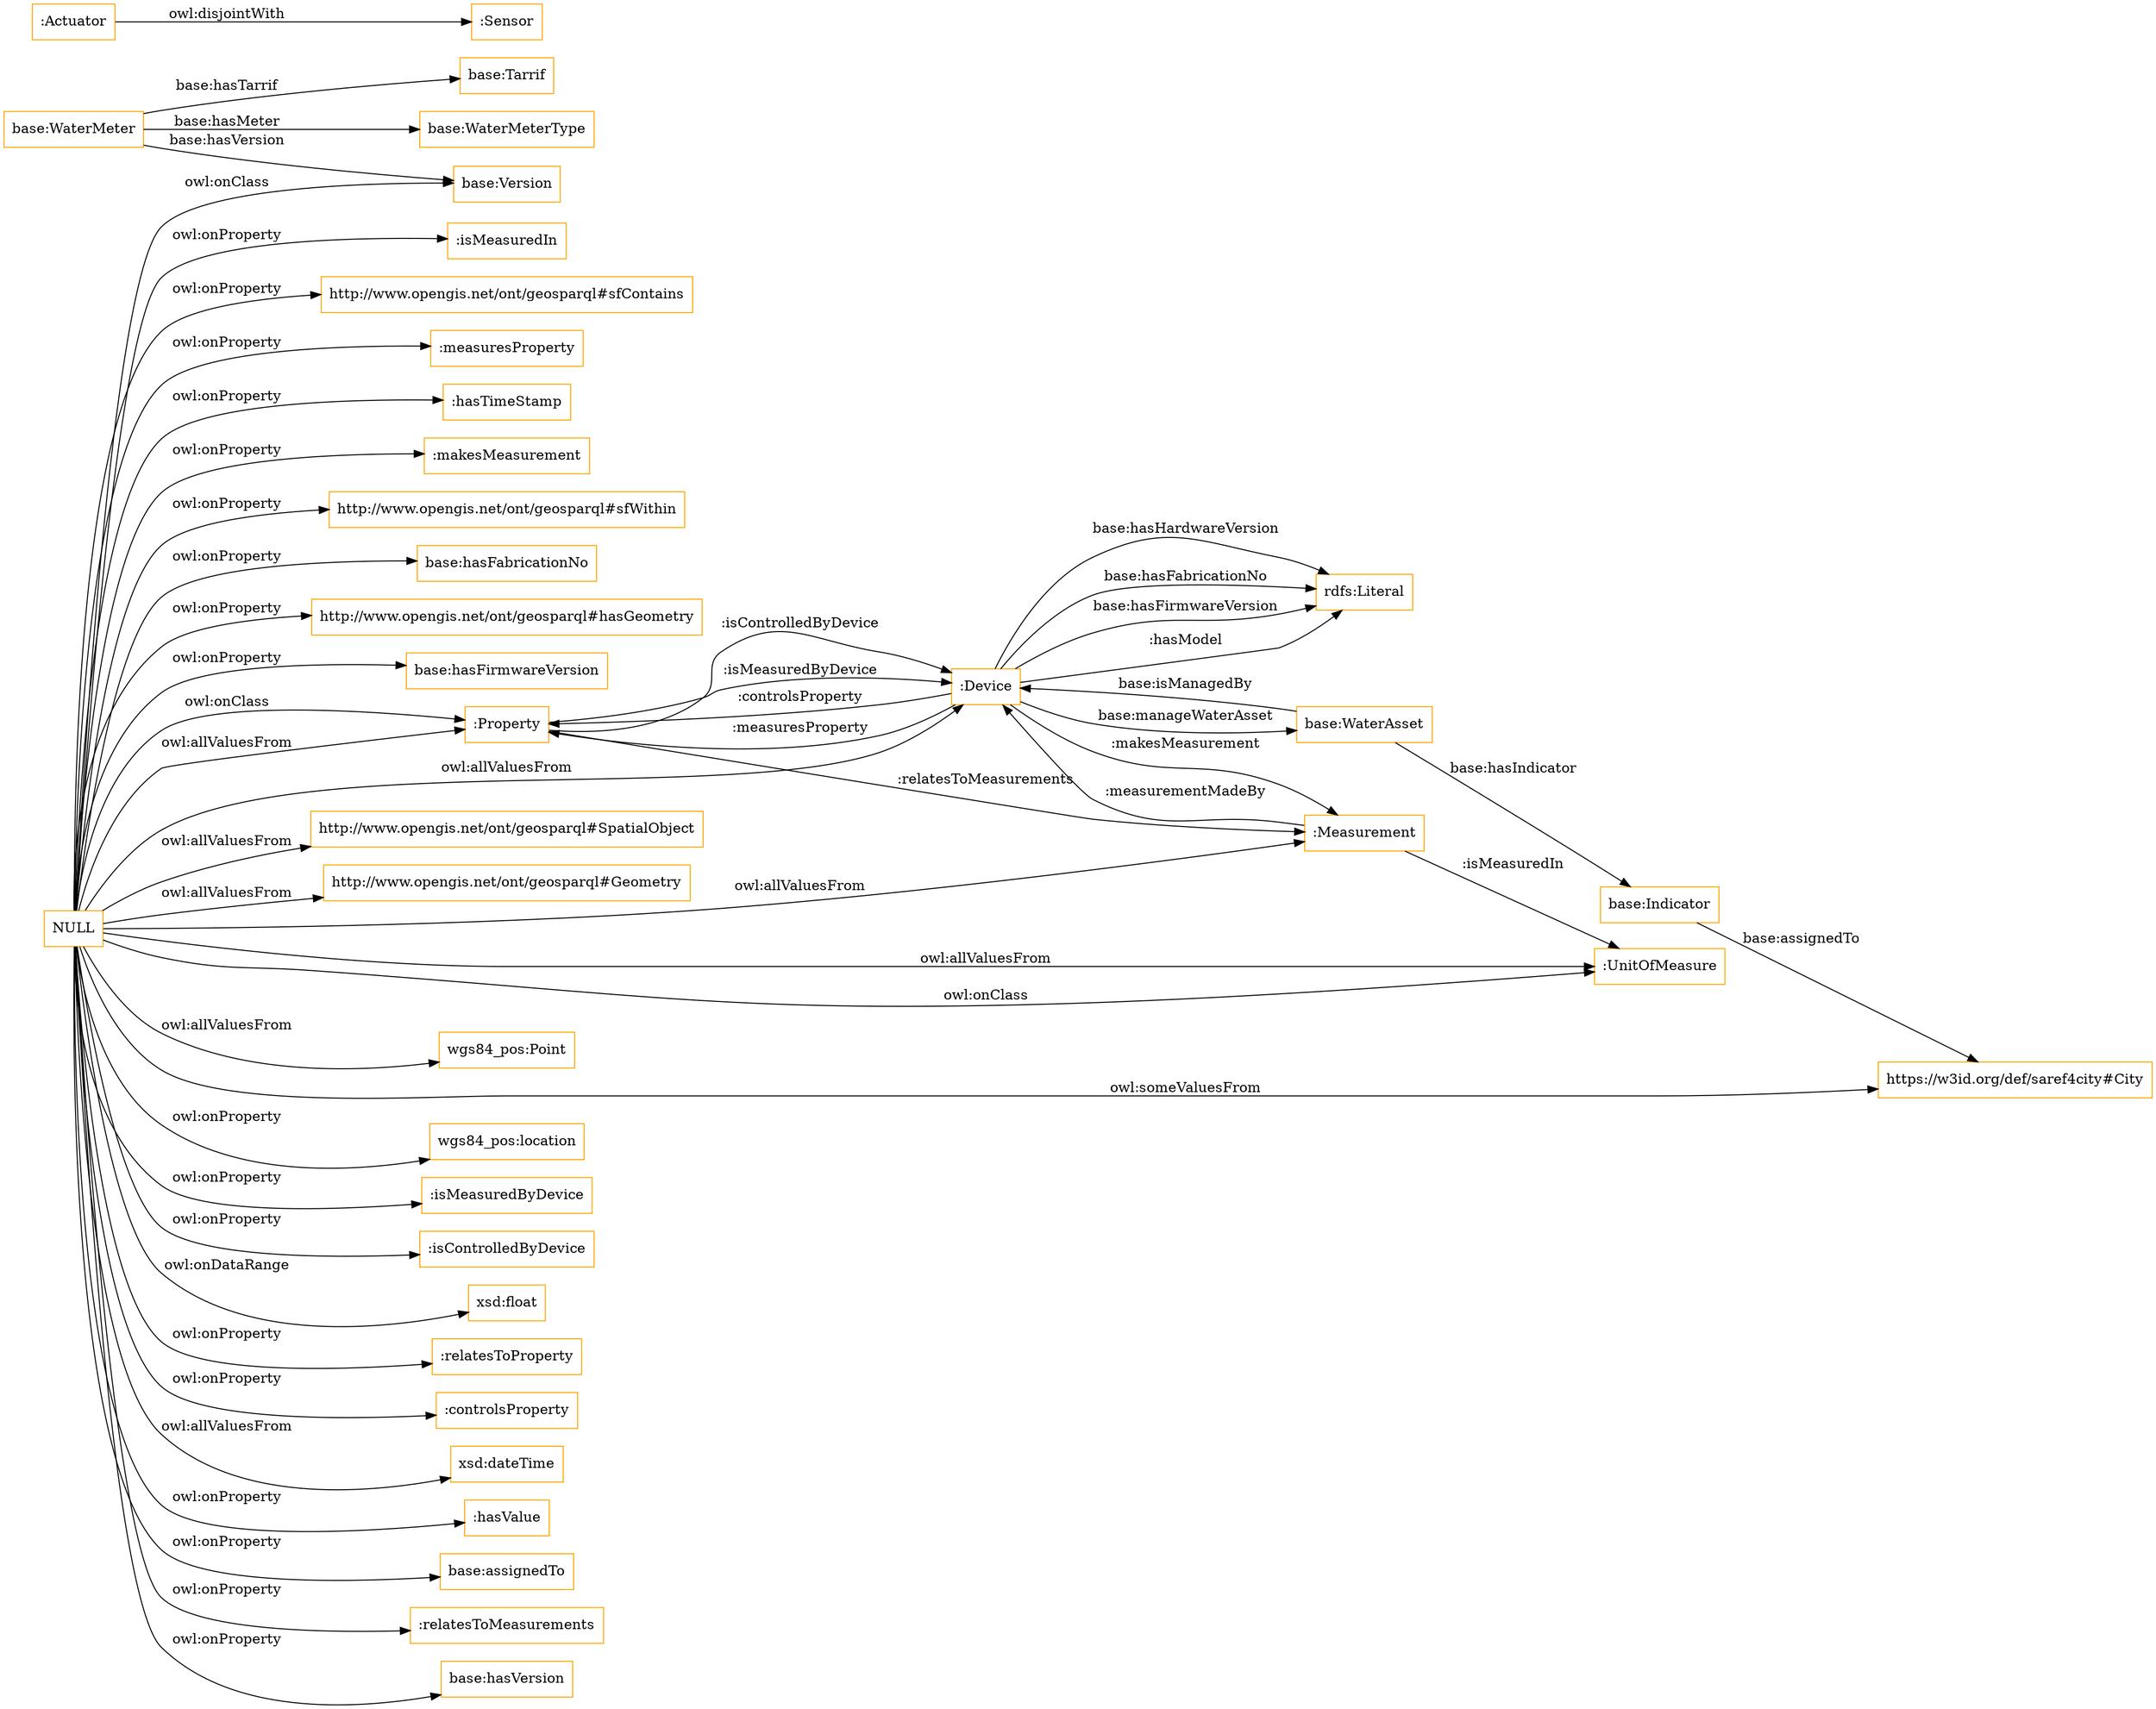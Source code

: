 digraph ar2dtool_diagram { 
rankdir=LR;
size="1501"
node [shape = rectangle, color="orange"]; "base:Version" ":Property" "base:WaterMeterType" "base:WaterAsset" ":Sensor" "base:WaterMeter" ":Device" "base:Indicator" "http://www.opengis.net/ont/geosparql#SpatialObject" "http://www.opengis.net/ont/geosparql#Geometry" ":UnitOfMeasure" "https://w3id.org/def/saref4city#City" "base:Tarrif" "wgs84_pos:Point" ":Measurement" ":Actuator" ; /*classes style*/
	"NULL" -> "wgs84_pos:location" [ label = "owl:onProperty" ];
	"NULL" -> "wgs84_pos:Point" [ label = "owl:allValuesFrom" ];
	"NULL" -> ":isMeasuredByDevice" [ label = "owl:onProperty" ];
	"NULL" -> ":isControlledByDevice" [ label = "owl:onProperty" ];
	"NULL" -> ":Measurement" [ label = "owl:allValuesFrom" ];
	"NULL" -> "xsd:float" [ label = "owl:onDataRange" ];
	"NULL" -> "http://www.opengis.net/ont/geosparql#Geometry" [ label = "owl:allValuesFrom" ];
	"NULL" -> ":relatesToProperty" [ label = "owl:onProperty" ];
	"NULL" -> ":controlsProperty" [ label = "owl:onProperty" ];
	"NULL" -> "https://w3id.org/def/saref4city#City" [ label = "owl:someValuesFrom" ];
	"NULL" -> "xsd:dateTime" [ label = "owl:allValuesFrom" ];
	"NULL" -> "base:Version" [ label = "owl:onClass" ];
	"NULL" -> ":hasValue" [ label = "owl:onProperty" ];
	"NULL" -> "base:assignedTo" [ label = "owl:onProperty" ];
	"NULL" -> ":relatesToMeasurements" [ label = "owl:onProperty" ];
	"NULL" -> "http://www.opengis.net/ont/geosparql#SpatialObject" [ label = "owl:allValuesFrom" ];
	"NULL" -> ":Property" [ label = "owl:onClass" ];
	"NULL" -> "base:hasVersion" [ label = "owl:onProperty" ];
	"NULL" -> ":UnitOfMeasure" [ label = "owl:allValuesFrom" ];
	"NULL" -> ":UnitOfMeasure" [ label = "owl:onClass" ];
	"NULL" -> ":isMeasuredIn" [ label = "owl:onProperty" ];
	"NULL" -> "http://www.opengis.net/ont/geosparql#sfContains" [ label = "owl:onProperty" ];
	"NULL" -> ":measuresProperty" [ label = "owl:onProperty" ];
	"NULL" -> ":hasTimeStamp" [ label = "owl:onProperty" ];
	"NULL" -> ":makesMeasurement" [ label = "owl:onProperty" ];
	"NULL" -> "http://www.opengis.net/ont/geosparql#sfWithin" [ label = "owl:onProperty" ];
	"NULL" -> "base:hasFabricationNo" [ label = "owl:onProperty" ];
	"NULL" -> ":Property" [ label = "owl:allValuesFrom" ];
	"NULL" -> "http://www.opengis.net/ont/geosparql#hasGeometry" [ label = "owl:onProperty" ];
	"NULL" -> ":Device" [ label = "owl:allValuesFrom" ];
	"NULL" -> "base:hasFirmwareVersion" [ label = "owl:onProperty" ];
	":Actuator" -> ":Sensor" [ label = "owl:disjointWith" ];
	"base:Indicator" -> "https://w3id.org/def/saref4city#City" [ label = "base:assignedTo" ];
	":Measurement" -> ":Device" [ label = ":measurementMadeBy" ];
	":Device" -> "base:WaterAsset" [ label = "base:manageWaterAsset" ];
	":Device" -> "rdfs:Literal" [ label = ":hasModel" ];
	":Property" -> ":Device" [ label = ":isControlledByDevice" ];
	":Device" -> "rdfs:Literal" [ label = "base:hasHardwareVersion" ];
	"base:WaterMeter" -> "base:Version" [ label = "base:hasVersion" ];
	":Property" -> ":Measurement" [ label = ":relatesToMeasurements" ];
	":Device" -> ":Measurement" [ label = ":makesMeasurement" ];
	":Device" -> "rdfs:Literal" [ label = "base:hasFabricationNo" ];
	":Device" -> "rdfs:Literal" [ label = "base:hasFirmwareVersion" ];
	":Device" -> ":Property" [ label = ":controlsProperty" ];
	"base:WaterAsset" -> ":Device" [ label = "base:isManagedBy" ];
	"base:WaterAsset" -> "base:Indicator" [ label = "base:hasIndicator" ];
	":Property" -> ":Device" [ label = ":isMeasuredByDevice" ];
	"base:WaterMeter" -> "base:Tarrif" [ label = "base:hasTarrif" ];
	"base:WaterMeter" -> "base:WaterMeterType" [ label = "base:hasMeter" ];
	":Measurement" -> ":UnitOfMeasure" [ label = ":isMeasuredIn" ];
	":Device" -> ":Property" [ label = ":measuresProperty" ];

}
